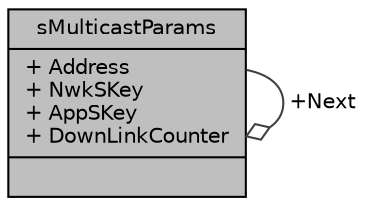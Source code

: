 digraph "sMulticastParams"
{
  edge [fontname="Helvetica",fontsize="10",labelfontname="Helvetica",labelfontsize="10"];
  node [fontname="Helvetica",fontsize="10",shape=record];
  Node1 [label="{sMulticastParams\n|+ Address\l+ NwkSKey\l+ AppSKey\l+ DownLinkCounter\l|}",height=0.2,width=0.4,color="black", fillcolor="grey75", style="filled", fontcolor="black"];
  Node1 -> Node1 [color="grey25",fontsize="10",style="solid",label=" +Next" ,arrowhead="odiamond",fontname="Helvetica"];
}
